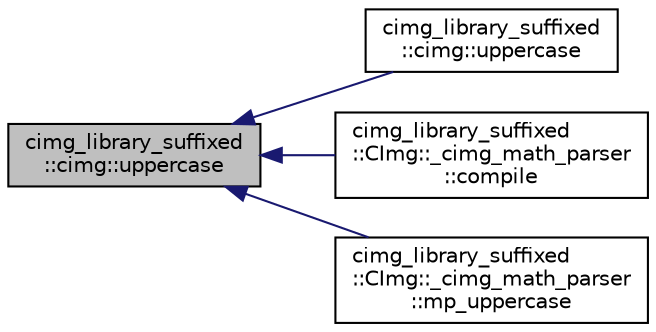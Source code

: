 digraph "cimg_library_suffixed::cimg::uppercase"
{
  edge [fontname="Helvetica",fontsize="10",labelfontname="Helvetica",labelfontsize="10"];
  node [fontname="Helvetica",fontsize="10",shape=record];
  rankdir="LR";
  Node4606 [label="cimg_library_suffixed\l::cimg::uppercase",height=0.2,width=0.4,color="black", fillcolor="grey75", style="filled", fontcolor="black"];
  Node4606 -> Node4607 [dir="back",color="midnightblue",fontsize="10",style="solid",fontname="Helvetica"];
  Node4607 [label="cimg_library_suffixed\l::cimg::uppercase",height=0.2,width=0.4,color="black", fillcolor="white", style="filled",URL="$namespacecimg__library__suffixed_1_1cimg.html#ac13217912b5cdf549f5744910521881a",tooltip="Convert C-string to upper case. "];
  Node4606 -> Node4608 [dir="back",color="midnightblue",fontsize="10",style="solid",fontname="Helvetica"];
  Node4608 [label="cimg_library_suffixed\l::CImg::_cimg_math_parser\l::compile",height=0.2,width=0.4,color="black", fillcolor="white", style="filled",URL="$structcimg__library__suffixed_1_1_c_img_1_1__cimg__math__parser.html#a318c44c5d1f4f0114355f37ace87a4ae"];
  Node4606 -> Node4609 [dir="back",color="midnightblue",fontsize="10",style="solid",fontname="Helvetica"];
  Node4609 [label="cimg_library_suffixed\l::CImg::_cimg_math_parser\l::mp_uppercase",height=0.2,width=0.4,color="black", fillcolor="white", style="filled",URL="$structcimg__library__suffixed_1_1_c_img_1_1__cimg__math__parser.html#a3d18d1a811d8cdcf79b910b328e0d951"];
}
